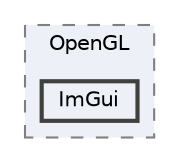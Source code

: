 digraph "C:/dev/c-cpp/C78Engine/C78Engine/src/Platform/OpenGL/ImGui"
{
 // LATEX_PDF_SIZE
  bgcolor="transparent";
  edge [fontname=Helvetica,fontsize=10,labelfontname=Helvetica,labelfontsize=10];
  node [fontname=Helvetica,fontsize=10,shape=box,height=0.2,width=0.4];
  compound=true
  subgraph clusterdir_d317f915054d94bc0924cb1fe545d2a9 {
    graph [ bgcolor="#edf0f7", pencolor="grey50", label="OpenGL", fontname=Helvetica,fontsize=10 style="filled,dashed", URL="dir_d317f915054d94bc0924cb1fe545d2a9.html",tooltip=""]
  dir_a7e2cc5e08d43219ba9e9b9799b0e8ee [label="ImGui", fillcolor="#edf0f7", color="grey25", style="filled,bold", URL="dir_a7e2cc5e08d43219ba9e9b9799b0e8ee.html",tooltip=""];
  }
}

